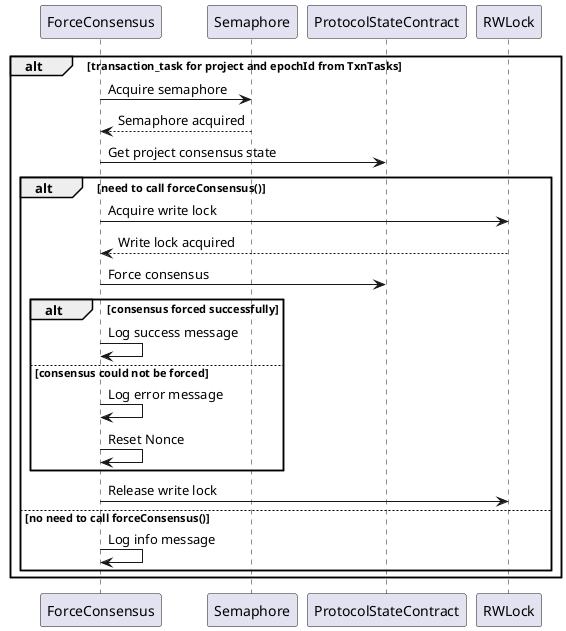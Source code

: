 @startuml

alt transaction_task for project and epochId from TxnTasks
        ForceConsensus -> Semaphore : Acquire semaphore
        Semaphore --> ForceConsensus : Semaphore acquired

        ForceConsensus -> ProtocolStateContract : Get project consensus state
        alt need to call forceConsensus()

            ForceConsensus -> RWLock : Acquire write lock
            RWLock --> ForceConsensus : Write lock acquired

            ForceConsensus -> ProtocolStateContract : Force consensus
            alt consensus forced successfully
                ForceConsensus -> ForceConsensus : Log success message
            else consensus could not be forced
                ForceConsensus -> ForceConsensus : Log error message
                ForceConsensus -> ForceConsensus : Reset Nonce
            end

            ForceConsensus -> RWLock : Release write lock

        else no need to call forceConsensus()

            ForceConsensus -> ForceConsensus : Log info message
        end
end
@enduml
